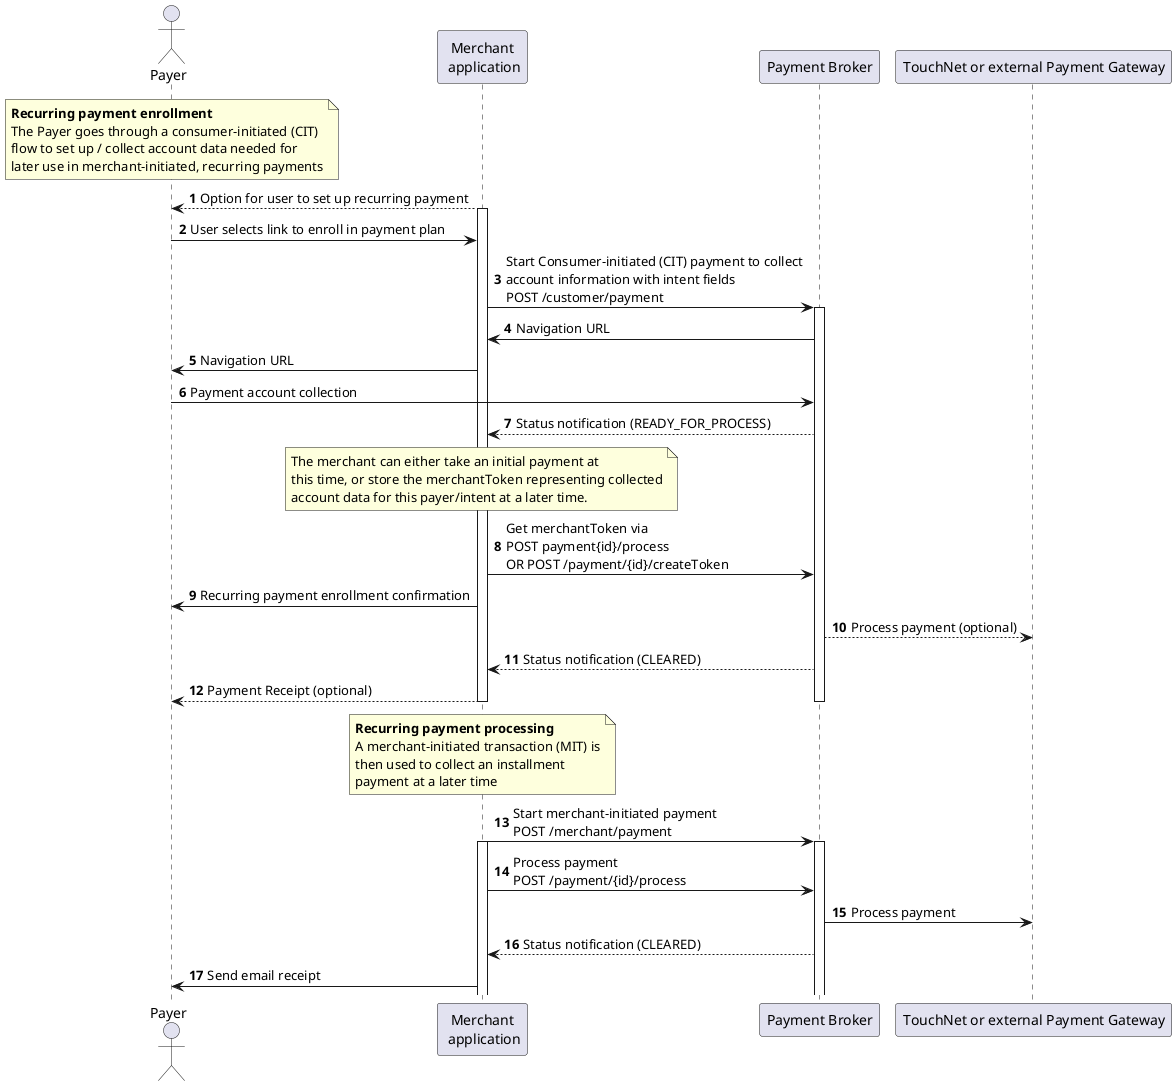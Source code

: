 @startuml
autonumber

' Declare the players on the screen
actor "Payer" as PAYER
participant "Merchant\n application" as  MBE
participant "Payment Broker" as PB
participant "TouchNet or external Payment Gateway" as TPG

' Start the diagram
note over PAYER
  <b>Recurring payment enrollment</b>
  The Payer goes through a consumer-initiated (CIT) 
  flow to set up / collect account data needed for  
  later use in merchant-initiated, recurring payments
end note

MBE --> PAYER: Option for user to set up recurring payment
activate MBE
PAYER -> MBE: User selects link to enroll in payment plan
MBE -> PB: Start Consumer-initiated (CIT) payment to collect\naccount information with intent fields\nPOST /customer/payment
activate PB
PB -> MBE: Navigation URL
MBE -> PAYER: Navigation URL

PAYER -> PB: Payment account collection
PB --> MBE: Status notification (READY_FOR_PROCESS)
note over MBE
  The merchant can either take an initial payment at
  this time, or store the merchantToken representing collected
  account data for this payer/intent at a later time.
end note
MBE->PB: Get merchantToken via\nPOST payment{id}/process\nOR POST /payment/{id}/createToken
MBE->PAYER: Recurring payment enrollment confirmation
PB --> TPG: Process payment (optional)
PB-->MBE: Status notification (CLEARED)
MBE --> PAYER: Payment Receipt (optional)
deactivate MBE
deactivate PB

note over MBE
  <b>Recurring payment processing</b>
  A merchant-initiated transaction (MIT) is
  then used to collect an installment
  payment at a later time
end note

MBE->PB: Start merchant-initiated payment\nPOST /merchant/payment
activate MBE
activate PB
MBE->PB: Process payment\nPOST /payment/{id}/process
PB->TPG: Process payment
PB-->MBE:Status notification (CLEARED)
MBE->PAYER: Send email receipt

@enduml
